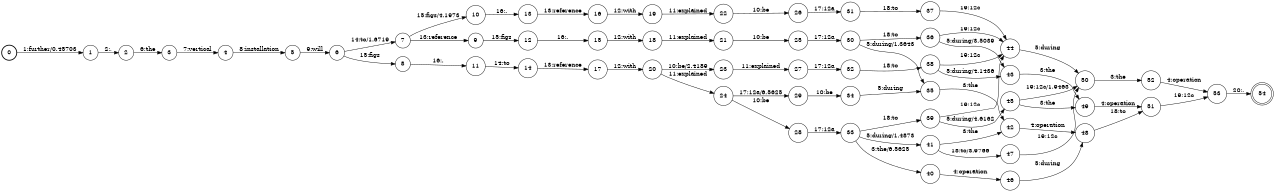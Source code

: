 digraph FST {
rankdir = LR;
size = "8.5,11";
label = "";
center = 1;
orientation = Portrait;
ranksep = "0.4";
nodesep = "0.25";
0 [label = "0", shape = circle, style = bold, fontsize = 14]
	0 -> 1 [label = "1:further/0.45703", fontsize = 14];
1 [label = "1", shape = circle, style = solid, fontsize = 14]
	1 -> 2 [label = "2:,", fontsize = 14];
2 [label = "2", shape = circle, style = solid, fontsize = 14]
	2 -> 3 [label = "6:the", fontsize = 14];
3 [label = "3", shape = circle, style = solid, fontsize = 14]
	3 -> 4 [label = "7:vertical", fontsize = 14];
4 [label = "4", shape = circle, style = solid, fontsize = 14]
	4 -> 5 [label = "8:installation", fontsize = 14];
5 [label = "5", shape = circle, style = solid, fontsize = 14]
	5 -> 6 [label = "9:will", fontsize = 14];
6 [label = "6", shape = circle, style = solid, fontsize = 14]
	6 -> 7 [label = "14:to/1.6719", fontsize = 14];
	6 -> 8 [label = "15:figs", fontsize = 14];
7 [label = "7", shape = circle, style = solid, fontsize = 14]
	7 -> 9 [label = "13:reference", fontsize = 14];
	7 -> 10 [label = "15:figs/4.1973", fontsize = 14];
8 [label = "8", shape = circle, style = solid, fontsize = 14]
	8 -> 11 [label = "16:.", fontsize = 14];
9 [label = "9", shape = circle, style = solid, fontsize = 14]
	9 -> 12 [label = "15:figs", fontsize = 14];
10 [label = "10", shape = circle, style = solid, fontsize = 14]
	10 -> 13 [label = "16:.", fontsize = 14];
11 [label = "11", shape = circle, style = solid, fontsize = 14]
	11 -> 14 [label = "14:to", fontsize = 14];
12 [label = "12", shape = circle, style = solid, fontsize = 14]
	12 -> 15 [label = "16:.", fontsize = 14];
13 [label = "13", shape = circle, style = solid, fontsize = 14]
	13 -> 16 [label = "13:reference", fontsize = 14];
14 [label = "14", shape = circle, style = solid, fontsize = 14]
	14 -> 17 [label = "13:reference", fontsize = 14];
15 [label = "15", shape = circle, style = solid, fontsize = 14]
	15 -> 18 [label = "12:with", fontsize = 14];
16 [label = "16", shape = circle, style = solid, fontsize = 14]
	16 -> 19 [label = "12:with", fontsize = 14];
17 [label = "17", shape = circle, style = solid, fontsize = 14]
	17 -> 20 [label = "12:with", fontsize = 14];
18 [label = "18", shape = circle, style = solid, fontsize = 14]
	18 -> 21 [label = "11:explained", fontsize = 14];
19 [label = "19", shape = circle, style = solid, fontsize = 14]
	19 -> 22 [label = "11:explained", fontsize = 14];
20 [label = "20", shape = circle, style = solid, fontsize = 14]
	20 -> 23 [label = "10:be/2.4189", fontsize = 14];
	20 -> 24 [label = "11:explained", fontsize = 14];
21 [label = "21", shape = circle, style = solid, fontsize = 14]
	21 -> 25 [label = "10:be", fontsize = 14];
22 [label = "22", shape = circle, style = solid, fontsize = 14]
	22 -> 26 [label = "10:be", fontsize = 14];
23 [label = "23", shape = circle, style = solid, fontsize = 14]
	23 -> 27 [label = "11:explained", fontsize = 14];
24 [label = "24", shape = circle, style = solid, fontsize = 14]
	24 -> 28 [label = "10:be", fontsize = 14];
	24 -> 29 [label = "17:12a/6.5625", fontsize = 14];
25 [label = "25", shape = circle, style = solid, fontsize = 14]
	25 -> 30 [label = "17:12a", fontsize = 14];
26 [label = "26", shape = circle, style = solid, fontsize = 14]
	26 -> 31 [label = "17:12a", fontsize = 14];
27 [label = "27", shape = circle, style = solid, fontsize = 14]
	27 -> 32 [label = "17:12a", fontsize = 14];
28 [label = "28", shape = circle, style = solid, fontsize = 14]
	28 -> 33 [label = "17:12a", fontsize = 14];
29 [label = "29", shape = circle, style = solid, fontsize = 14]
	29 -> 34 [label = "10:be", fontsize = 14];
30 [label = "30", shape = circle, style = solid, fontsize = 14]
	30 -> 35 [label = "5:during/1.3643", fontsize = 14];
	30 -> 36 [label = "18:to", fontsize = 14];
31 [label = "31", shape = circle, style = solid, fontsize = 14]
	31 -> 37 [label = "18:to", fontsize = 14];
32 [label = "32", shape = circle, style = solid, fontsize = 14]
	32 -> 38 [label = "18:to", fontsize = 14];
33 [label = "33", shape = circle, style = solid, fontsize = 14]
	33 -> 41 [label = "5:during/1.4873", fontsize = 14];
	33 -> 40 [label = "3:the/6.5625", fontsize = 14];
	33 -> 39 [label = "18:to", fontsize = 14];
34 [label = "34", shape = circle, style = solid, fontsize = 14]
	34 -> 35 [label = "5:during", fontsize = 14];
35 [label = "35", shape = circle, style = solid, fontsize = 14]
	35 -> 42 [label = "3:the", fontsize = 14];
36 [label = "36", shape = circle, style = solid, fontsize = 14]
	36 -> 43 [label = "5:during/3.5039", fontsize = 14];
	36 -> 44 [label = "19:12c", fontsize = 14];
37 [label = "37", shape = circle, style = solid, fontsize = 14]
	37 -> 44 [label = "19:12c", fontsize = 14];
38 [label = "38", shape = circle, style = solid, fontsize = 14]
	38 -> 43 [label = "5:during/4.1436", fontsize = 14];
	38 -> 44 [label = "19:12c", fontsize = 14];
39 [label = "39", shape = circle, style = solid, fontsize = 14]
	39 -> 45 [label = "5:during/4.6162", fontsize = 14];
	39 -> 44 [label = "19:12c", fontsize = 14];
40 [label = "40", shape = circle, style = solid, fontsize = 14]
	40 -> 46 [label = "4:operation", fontsize = 14];
41 [label = "41", shape = circle, style = solid, fontsize = 14]
	41 -> 42 [label = "3:the", fontsize = 14];
	41 -> 47 [label = "18:to/3.9766", fontsize = 14];
42 [label = "42", shape = circle, style = solid, fontsize = 14]
	42 -> 48 [label = "4:operation", fontsize = 14];
43 [label = "43", shape = circle, style = solid, fontsize = 14]
	43 -> 49 [label = "3:the", fontsize = 14];
44 [label = "44", shape = circle, style = solid, fontsize = 14]
	44 -> 50 [label = "5:during", fontsize = 14];
45 [label = "45", shape = circle, style = solid, fontsize = 14]
	45 -> 49 [label = "3:the", fontsize = 14];
	45 -> 50 [label = "19:12c/1.9463", fontsize = 14];
46 [label = "46", shape = circle, style = solid, fontsize = 14]
	46 -> 48 [label = "5:during", fontsize = 14];
47 [label = "47", shape = circle, style = solid, fontsize = 14]
	47 -> 50 [label = "19:12c", fontsize = 14];
48 [label = "48", shape = circle, style = solid, fontsize = 14]
	48 -> 51 [label = "18:to", fontsize = 14];
49 [label = "49", shape = circle, style = solid, fontsize = 14]
	49 -> 51 [label = "4:operation", fontsize = 14];
50 [label = "50", shape = circle, style = solid, fontsize = 14]
	50 -> 52 [label = "3:the", fontsize = 14];
51 [label = "51", shape = circle, style = solid, fontsize = 14]
	51 -> 53 [label = "19:12c", fontsize = 14];
52 [label = "52", shape = circle, style = solid, fontsize = 14]
	52 -> 53 [label = "4:operation", fontsize = 14];
53 [label = "53", shape = circle, style = solid, fontsize = 14]
	53 -> 54 [label = "20:.", fontsize = 14];
54 [label = "54", shape = doublecircle, style = solid, fontsize = 14]
}
